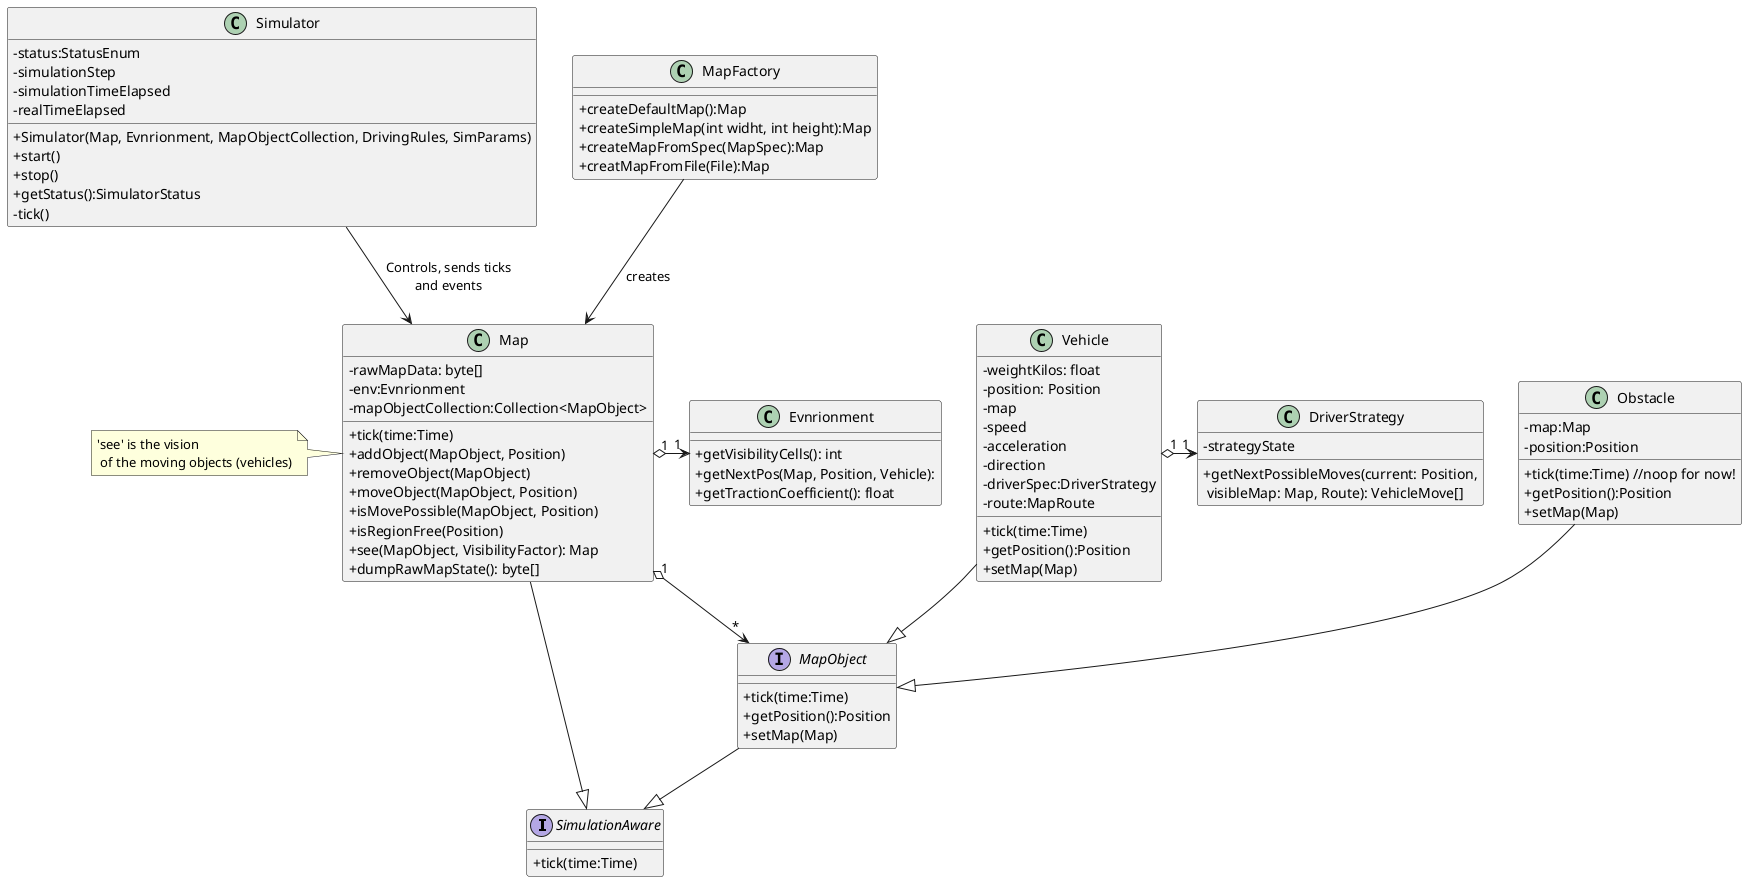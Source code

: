 @startuml

'skinparam monochrome true
skinparam classAttributeIconSize 0

interface SimulationAware {
+tick(time:Time)
}

class Simulator {
+Simulator(Map, Evnrionment, MapObjectCollection, DrivingRules, SimParams)
+start()
+stop()
+getStatus():SimulatorStatus
-status:StatusEnum
-simulationStep
-simulationTimeElapsed
-realTimeElapsed
-tick()
}

Simulator --> Map: Controls, sends ticks\nand events

note left of Map: 'see' is the vision \n of the moving objects (vehicles)
class Map {
+tick(time:Time)
+addObject(MapObject, Position)
+removeObject(MapObject)
+moveObject(MapObject, Position)
+isMovePossible(MapObject, Position)
+isRegionFree(Position)
+see(MapObject, VisibilityFactor): Map
+dumpRawMapState(): byte[]
-rawMapData: byte[]
-env:Evnrionment
-mapObjectCollection:Collection<MapObject>
}

Map --|> SimulationAware

interface MapObject {
+tick(time:Time)
+getPosition():Position
+setMap(Map)
}

MapObject --|> SimulationAware
Map "1" o--> "*" MapObject

class Vehicle {
+tick(time:Time)
+getPosition():Position
+setMap(Map)
-weightKilos: float
-position: Position
-map
-speed
-acceleration
-direction
-driverSpec:DriverStrategy
-route:MapRoute
}

Vehicle --|> MapObject

class Obstacle {
+tick(time:Time) //noop for now!
+getPosition():Position
+setMap(Map)
-map:Map
-position:Position
}

Obstacle --|> MapObject

class MapFactory {
+createDefaultMap():Map
+createSimpleMap(int widht, int height):Map
+createMapFromSpec(MapSpec):Map
+creatMapFromFile(File):Map
}

MapFactory --> Map: "creates"

class Evnrionment {
+getVisibilityCells(): int
+getNextPos(Map, Position, Vehicle):
+getTractionCoefficient(): float
}

Map "1" o-> "1" Evnrionment

class DriverStrategy {
+getNextPossibleMoves(current: Position,\n visibleMap: Map, Route): VehicleMove[]
-strategyState
}

Vehicle "1" o-> "1" DriverStrategy


@enduml